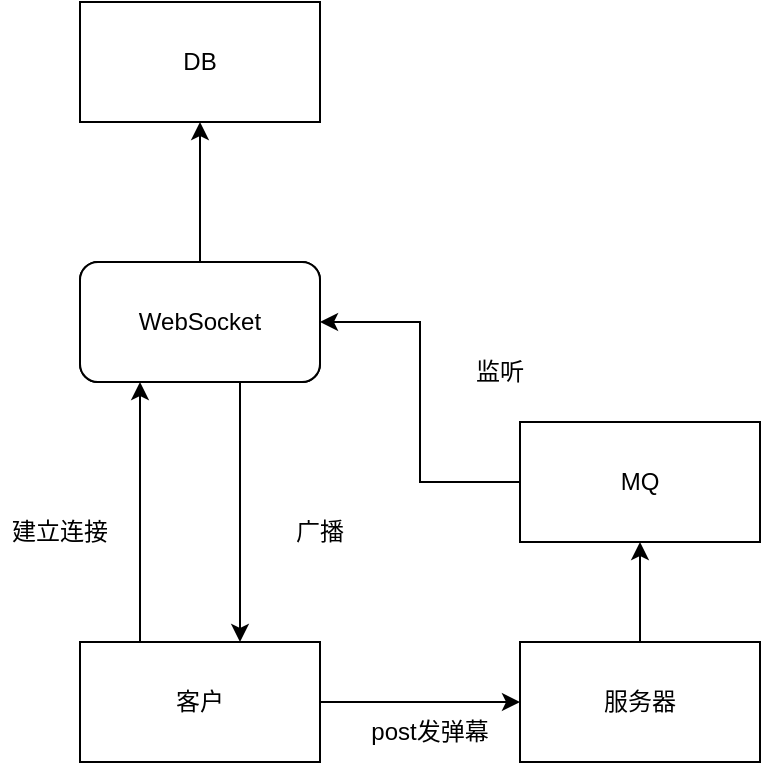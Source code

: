 <mxfile version="16.5.1" type="device"><diagram id="EsfbMZ6LPa5fvtyMfMN0" name="第 1 页"><mxGraphModel dx="1038" dy="641" grid="1" gridSize="10" guides="1" tooltips="1" connect="1" arrows="1" fold="1" page="1" pageScale="1" pageWidth="827" pageHeight="1169" math="0" shadow="0"><root><mxCell id="0"/><mxCell id="1" parent="0"/><mxCell id="DX6BjnCSbnGcFYxM7xg2-7" style="edgeStyle=orthogonalEdgeStyle;rounded=0;orthogonalLoop=1;jettySize=auto;html=1;" edge="1" parent="1" source="DX6BjnCSbnGcFYxM7xg2-1"><mxGeometry relative="1" as="geometry"><mxPoint x="450" y="410" as="targetPoint"/></mxGeometry></mxCell><mxCell id="DX6BjnCSbnGcFYxM7xg2-1" value="客户" style="rounded=0;whiteSpace=wrap;html=1;" vertex="1" parent="1"><mxGeometry x="230" y="380" width="120" height="60" as="geometry"/></mxCell><mxCell id="DX6BjnCSbnGcFYxM7xg2-3" value="post发弹幕" style="text;html=1;strokeColor=none;fillColor=none;align=center;verticalAlign=middle;whiteSpace=wrap;rounded=0;" vertex="1" parent="1"><mxGeometry x="370" y="410" width="70" height="30" as="geometry"/></mxCell><mxCell id="DX6BjnCSbnGcFYxM7xg2-11" style="edgeStyle=orthogonalEdgeStyle;rounded=0;orthogonalLoop=1;jettySize=auto;html=1;" edge="1" parent="1" source="DX6BjnCSbnGcFYxM7xg2-8"><mxGeometry relative="1" as="geometry"><mxPoint x="510" y="330" as="targetPoint"/></mxGeometry></mxCell><mxCell id="DX6BjnCSbnGcFYxM7xg2-8" value="服务器" style="rounded=0;whiteSpace=wrap;html=1;" vertex="1" parent="1"><mxGeometry x="450" y="380" width="120" height="60" as="geometry"/></mxCell><mxCell id="DX6BjnCSbnGcFYxM7xg2-10" value="DB" style="rounded=0;whiteSpace=wrap;html=1;" vertex="1" parent="1"><mxGeometry x="230" y="60" width="120" height="60" as="geometry"/></mxCell><mxCell id="DX6BjnCSbnGcFYxM7xg2-22" style="edgeStyle=orthogonalEdgeStyle;rounded=0;orthogonalLoop=1;jettySize=auto;html=1;entryX=1;entryY=0.5;entryDx=0;entryDy=0;" edge="1" parent="1" source="DX6BjnCSbnGcFYxM7xg2-12" target="DX6BjnCSbnGcFYxM7xg2-13"><mxGeometry relative="1" as="geometry"/></mxCell><mxCell id="DX6BjnCSbnGcFYxM7xg2-12" value="MQ" style="rounded=0;whiteSpace=wrap;html=1;" vertex="1" parent="1"><mxGeometry x="450" y="270" width="120" height="60" as="geometry"/></mxCell><mxCell id="DX6BjnCSbnGcFYxM7xg2-13" value="WebSocket" style="rounded=1;whiteSpace=wrap;html=1;" vertex="1" parent="1"><mxGeometry x="230" y="190" width="120" height="60" as="geometry"/></mxCell><mxCell id="DX6BjnCSbnGcFYxM7xg2-17" value="" style="endArrow=classic;html=1;rounded=0;entryX=0.25;entryY=1;entryDx=0;entryDy=0;exitX=0.25;exitY=0;exitDx=0;exitDy=0;" edge="1" parent="1" source="DX6BjnCSbnGcFYxM7xg2-1" target="DX6BjnCSbnGcFYxM7xg2-13"><mxGeometry width="50" height="50" relative="1" as="geometry"><mxPoint x="250" y="360" as="sourcePoint"/><mxPoint x="300" y="310" as="targetPoint"/></mxGeometry></mxCell><mxCell id="DX6BjnCSbnGcFYxM7xg2-18" value="建立连接" style="text;html=1;strokeColor=none;fillColor=none;align=center;verticalAlign=middle;whiteSpace=wrap;rounded=0;" vertex="1" parent="1"><mxGeometry x="190" y="310" width="60" height="30" as="geometry"/></mxCell><mxCell id="DX6BjnCSbnGcFYxM7xg2-19" value="" style="endArrow=classic;html=1;rounded=0;entryX=0.25;entryY=1;entryDx=0;entryDy=0;exitX=0.25;exitY=0;exitDx=0;exitDy=0;" edge="1" parent="1"><mxGeometry width="50" height="50" relative="1" as="geometry"><mxPoint x="310" y="250" as="sourcePoint"/><mxPoint x="310" y="380" as="targetPoint"/></mxGeometry></mxCell><mxCell id="DX6BjnCSbnGcFYxM7xg2-20" value="广播" style="text;html=1;strokeColor=none;fillColor=none;align=center;verticalAlign=middle;whiteSpace=wrap;rounded=0;" vertex="1" parent="1"><mxGeometry x="320" y="310" width="60" height="30" as="geometry"/></mxCell><mxCell id="DX6BjnCSbnGcFYxM7xg2-23" value="监听" style="text;html=1;strokeColor=none;fillColor=none;align=center;verticalAlign=middle;whiteSpace=wrap;rounded=0;" vertex="1" parent="1"><mxGeometry x="410" y="230" width="60" height="30" as="geometry"/></mxCell><mxCell id="DX6BjnCSbnGcFYxM7xg2-41" style="edgeStyle=orthogonalEdgeStyle;rounded=0;orthogonalLoop=1;jettySize=auto;html=1;entryX=0.5;entryY=1;entryDx=0;entryDy=0;" edge="1" parent="1" source="DX6BjnCSbnGcFYxM7xg2-24" target="DX6BjnCSbnGcFYxM7xg2-10"><mxGeometry relative="1" as="geometry"/></mxCell><mxCell id="DX6BjnCSbnGcFYxM7xg2-24" value="WebSocket" style="rounded=1;whiteSpace=wrap;html=1;" vertex="1" parent="1"><mxGeometry x="230" y="190" width="120" height="60" as="geometry"/></mxCell></root></mxGraphModel></diagram></mxfile>